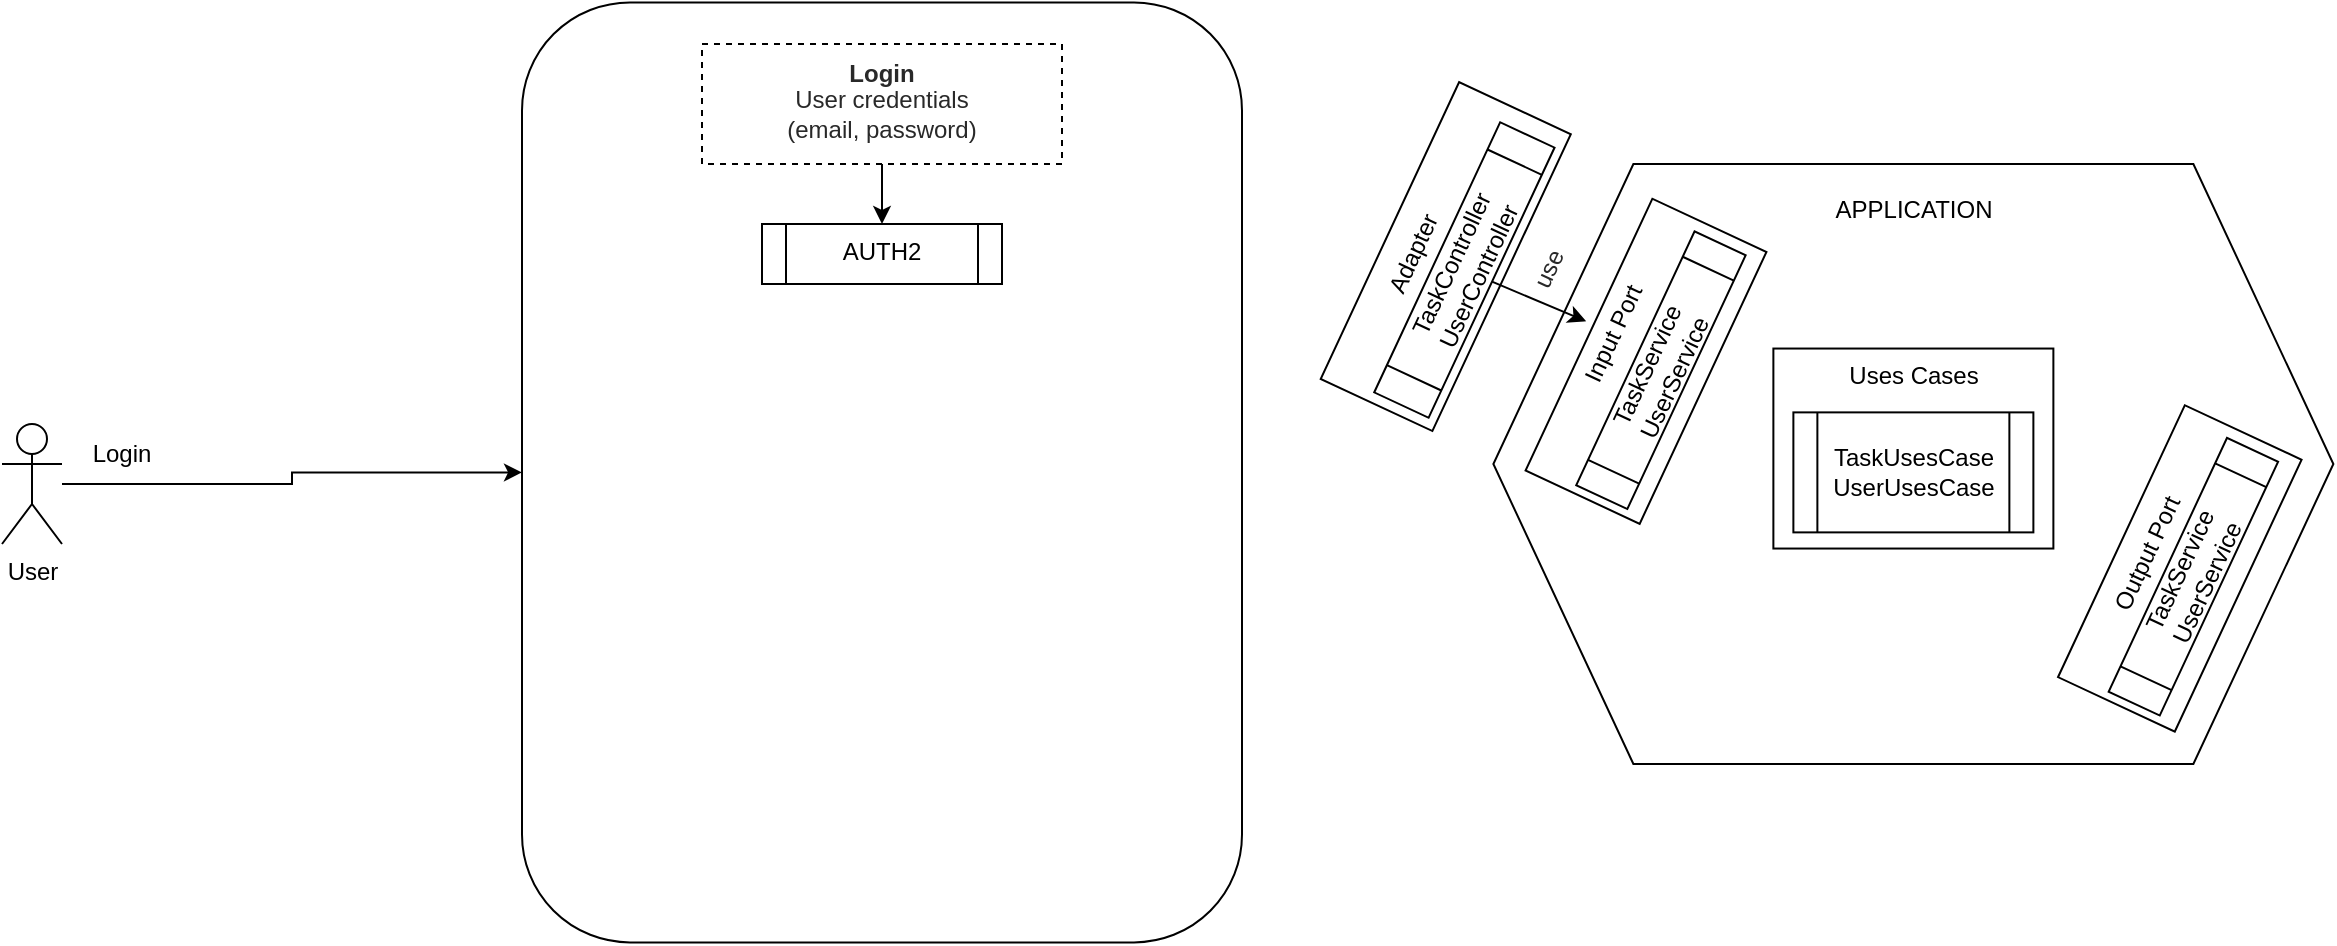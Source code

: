 <mxfile version="16.5.5" type="github">
  <diagram id="kgpKYQtTHZ0yAKxKKP6v" name="Page-1">
    <mxGraphModel dx="2143" dy="685" grid="1" gridSize="10" guides="1" tooltips="1" connect="1" arrows="1" fold="1" page="1" pageScale="1" pageWidth="850" pageHeight="1100" math="0" shadow="0">
      <root>
        <mxCell id="0" />
        <mxCell id="1" parent="0" />
        <mxCell id="xYpwNppHHwVzktEFXb3G-7" value="" style="edgeStyle=orthogonalEdgeStyle;rounded=0;orthogonalLoop=1;jettySize=auto;html=1;" edge="1" parent="1" source="xYpwNppHHwVzktEFXb3G-1" target="xYpwNppHHwVzktEFXb3G-35">
          <mxGeometry relative="1" as="geometry" />
        </mxCell>
        <mxCell id="xYpwNppHHwVzktEFXb3G-1" value="User" style="shape=umlActor;verticalLabelPosition=bottom;verticalAlign=top;html=1;outlineConnect=0;" vertex="1" parent="1">
          <mxGeometry x="-790" y="270" width="30" height="60" as="geometry" />
        </mxCell>
        <mxCell id="xYpwNppHHwVzktEFXb3G-8" value="Login" style="text;html=1;strokeColor=none;fillColor=none;align=center;verticalAlign=middle;whiteSpace=wrap;rounded=0;" vertex="1" parent="1">
          <mxGeometry x="-760" y="270" width="60" height="30" as="geometry" />
        </mxCell>
        <mxCell id="xYpwNppHHwVzktEFXb3G-10" value="TODO App" style="text;html=1;strokeColor=none;fillColor=none;align=center;verticalAlign=middle;whiteSpace=wrap;rounded=0;" vertex="1" parent="1">
          <mxGeometry x="45.69" y="170" width="100" height="30" as="geometry" />
        </mxCell>
        <mxCell id="xYpwNppHHwVzktEFXb3G-13" value="" style="shape=hexagon;perimeter=hexagonPerimeter2;whiteSpace=wrap;html=1;fixedSize=1;size=70;" vertex="1" parent="1">
          <mxGeometry x="-44.31" y="140" width="420" height="300" as="geometry" />
        </mxCell>
        <mxCell id="xYpwNppHHwVzktEFXb3G-15" value="" style="rounded=0;whiteSpace=wrap;html=1;rotation=295;direction=west;" vertex="1" parent="1">
          <mxGeometry x="-150" y="155.47" width="163.75" height="61.61" as="geometry" />
        </mxCell>
        <mxCell id="xYpwNppHHwVzktEFXb3G-16" value="Adapter" style="text;html=1;strokeColor=none;fillColor=none;align=center;verticalAlign=middle;whiteSpace=wrap;rounded=0;rotation=295;" vertex="1" parent="1">
          <mxGeometry x="-114.31" y="170" width="60" height="30" as="geometry" />
        </mxCell>
        <mxCell id="xYpwNppHHwVzktEFXb3G-27" value="" style="rounded=0;orthogonalLoop=1;jettySize=auto;html=1;entryX=0.5;entryY=0;entryDx=0;entryDy=0;" edge="1" parent="1" source="xYpwNppHHwVzktEFXb3G-18" target="xYpwNppHHwVzktEFXb3G-21">
          <mxGeometry relative="1" as="geometry" />
        </mxCell>
        <mxCell id="xYpwNppHHwVzktEFXb3G-18" value="&lt;div&gt;TaskController&lt;/div&gt;&lt;div&gt;UserController&lt;/div&gt;" style="shape=process;whiteSpace=wrap;html=1;backgroundOutline=1;rotation=295;" vertex="1" parent="1">
          <mxGeometry x="-133.31" y="178" width="149" height="30" as="geometry" />
        </mxCell>
        <mxCell id="xYpwNppHHwVzktEFXb3G-20" value="" style="rounded=0;whiteSpace=wrap;html=1;rotation=295;" vertex="1" parent="1">
          <mxGeometry x="-42.99" y="207.16" width="150" height="62.94" as="geometry" />
        </mxCell>
        <mxCell id="xYpwNppHHwVzktEFXb3G-19" value="&lt;div&gt;TaskService&lt;/div&gt;&lt;div&gt;UserService&lt;/div&gt;" style="shape=process;whiteSpace=wrap;html=1;backgroundOutline=1;rotation=295;" vertex="1" parent="1">
          <mxGeometry x="-30.53" y="229" width="140" height="28.19" as="geometry" />
        </mxCell>
        <mxCell id="xYpwNppHHwVzktEFXb3G-21" value="Input Port" style="text;html=1;strokeColor=none;fillColor=none;align=center;verticalAlign=middle;whiteSpace=wrap;rounded=0;rotation=295;" vertex="1" parent="1">
          <mxGeometry x="-14.31" y="210" width="60" height="30" as="geometry" />
        </mxCell>
        <mxCell id="xYpwNppHHwVzktEFXb3G-22" value="" style="rounded=0;whiteSpace=wrap;html=1;rotation=295;" vertex="1" parent="1">
          <mxGeometry x="223.9" y="310" width="150" height="64.41" as="geometry" />
        </mxCell>
        <mxCell id="xYpwNppHHwVzktEFXb3G-23" value="&lt;div&gt;TaskService&lt;/div&gt;&lt;div&gt;UserService&lt;/div&gt;" style="shape=process;whiteSpace=wrap;html=1;backgroundOutline=1;rotation=295;" vertex="1" parent="1">
          <mxGeometry x="235.69" y="332.27" width="140" height="28.19" as="geometry" />
        </mxCell>
        <mxCell id="xYpwNppHHwVzktEFXb3G-24" value="Output Port" style="text;html=1;strokeColor=none;fillColor=none;align=center;verticalAlign=middle;whiteSpace=wrap;rounded=0;rotation=295;" vertex="1" parent="1">
          <mxGeometry x="245.69" y="320" width="73.78" height="30" as="geometry" />
        </mxCell>
        <mxCell id="xYpwNppHHwVzktEFXb3G-25" value="APPLICATION" style="text;html=1;strokeColor=none;fillColor=none;align=center;verticalAlign=middle;whiteSpace=wrap;rounded=0;" vertex="1" parent="1">
          <mxGeometry x="95.69" y="148" width="140" height="30" as="geometry" />
        </mxCell>
        <mxCell id="xYpwNppHHwVzktEFXb3G-28" value="use" style="text;html=1;strokeColor=none;fillColor=none;align=center;verticalAlign=middle;whiteSpace=wrap;rounded=0;rotation=295;fontColor=#292929;" vertex="1" parent="1">
          <mxGeometry x="-30.53" y="177.16" width="28.78" height="30" as="geometry" />
        </mxCell>
        <mxCell id="xYpwNppHHwVzktEFXb3G-31" value="" style="rounded=0;whiteSpace=wrap;html=1;" vertex="1" parent="1">
          <mxGeometry x="95.69" y="232.27" width="140" height="100" as="geometry" />
        </mxCell>
        <mxCell id="xYpwNppHHwVzktEFXb3G-29" value="TaskUsesCase&lt;br&gt;UserUsesCase" style="shape=process;whiteSpace=wrap;html=1;backgroundOutline=1;" vertex="1" parent="1">
          <mxGeometry x="105.69" y="264.19" width="120" height="60" as="geometry" />
        </mxCell>
        <mxCell id="xYpwNppHHwVzktEFXb3G-30" value="Uses Cases" style="text;html=1;strokeColor=none;fillColor=none;align=center;verticalAlign=middle;whiteSpace=wrap;rounded=0;" vertex="1" parent="1">
          <mxGeometry x="130.69" y="231.27" width="70" height="30" as="geometry" />
        </mxCell>
        <mxCell id="xYpwNppHHwVzktEFXb3G-35" value="" style="rounded=1;whiteSpace=wrap;html=1;fontColor=#292929;" vertex="1" parent="1">
          <mxGeometry x="-530" y="59.19" width="360" height="470" as="geometry" />
        </mxCell>
        <mxCell id="xYpwNppHHwVzktEFXb3G-39" style="edgeStyle=none;rounded=0;orthogonalLoop=1;jettySize=auto;html=1;entryX=0.5;entryY=0;entryDx=0;entryDy=0;fontColor=#292929;" edge="1" parent="1" source="xYpwNppHHwVzktEFXb3G-36" target="xYpwNppHHwVzktEFXb3G-6">
          <mxGeometry relative="1" as="geometry" />
        </mxCell>
        <mxCell id="xYpwNppHHwVzktEFXb3G-36" value="" style="rounded=0;whiteSpace=wrap;html=1;fontColor=#292929;dashed=1;" vertex="1" parent="1">
          <mxGeometry x="-440" y="80" width="180" height="60" as="geometry" />
        </mxCell>
        <mxCell id="xYpwNppHHwVzktEFXb3G-37" value="Login" style="text;html=1;strokeColor=none;fillColor=none;align=center;verticalAlign=middle;whiteSpace=wrap;rounded=0;fontColor=#292929;fontStyle=1" vertex="1" parent="1">
          <mxGeometry x="-380" y="80" width="60" height="30" as="geometry" />
        </mxCell>
        <mxCell id="xYpwNppHHwVzktEFXb3G-38" value="User credentials (email, password)" style="text;html=1;strokeColor=none;fillColor=none;align=center;verticalAlign=middle;whiteSpace=wrap;rounded=0;fontColor=#292929;" vertex="1" parent="1">
          <mxGeometry x="-413.75" y="100" width="127.5" height="30" as="geometry" />
        </mxCell>
        <mxCell id="xYpwNppHHwVzktEFXb3G-6" value="AUTH2" style="shape=process;whiteSpace=wrap;html=1;backgroundOutline=1;verticalAlign=top;" vertex="1" parent="1">
          <mxGeometry x="-410" y="170" width="120" height="30" as="geometry" />
        </mxCell>
      </root>
    </mxGraphModel>
  </diagram>
</mxfile>
